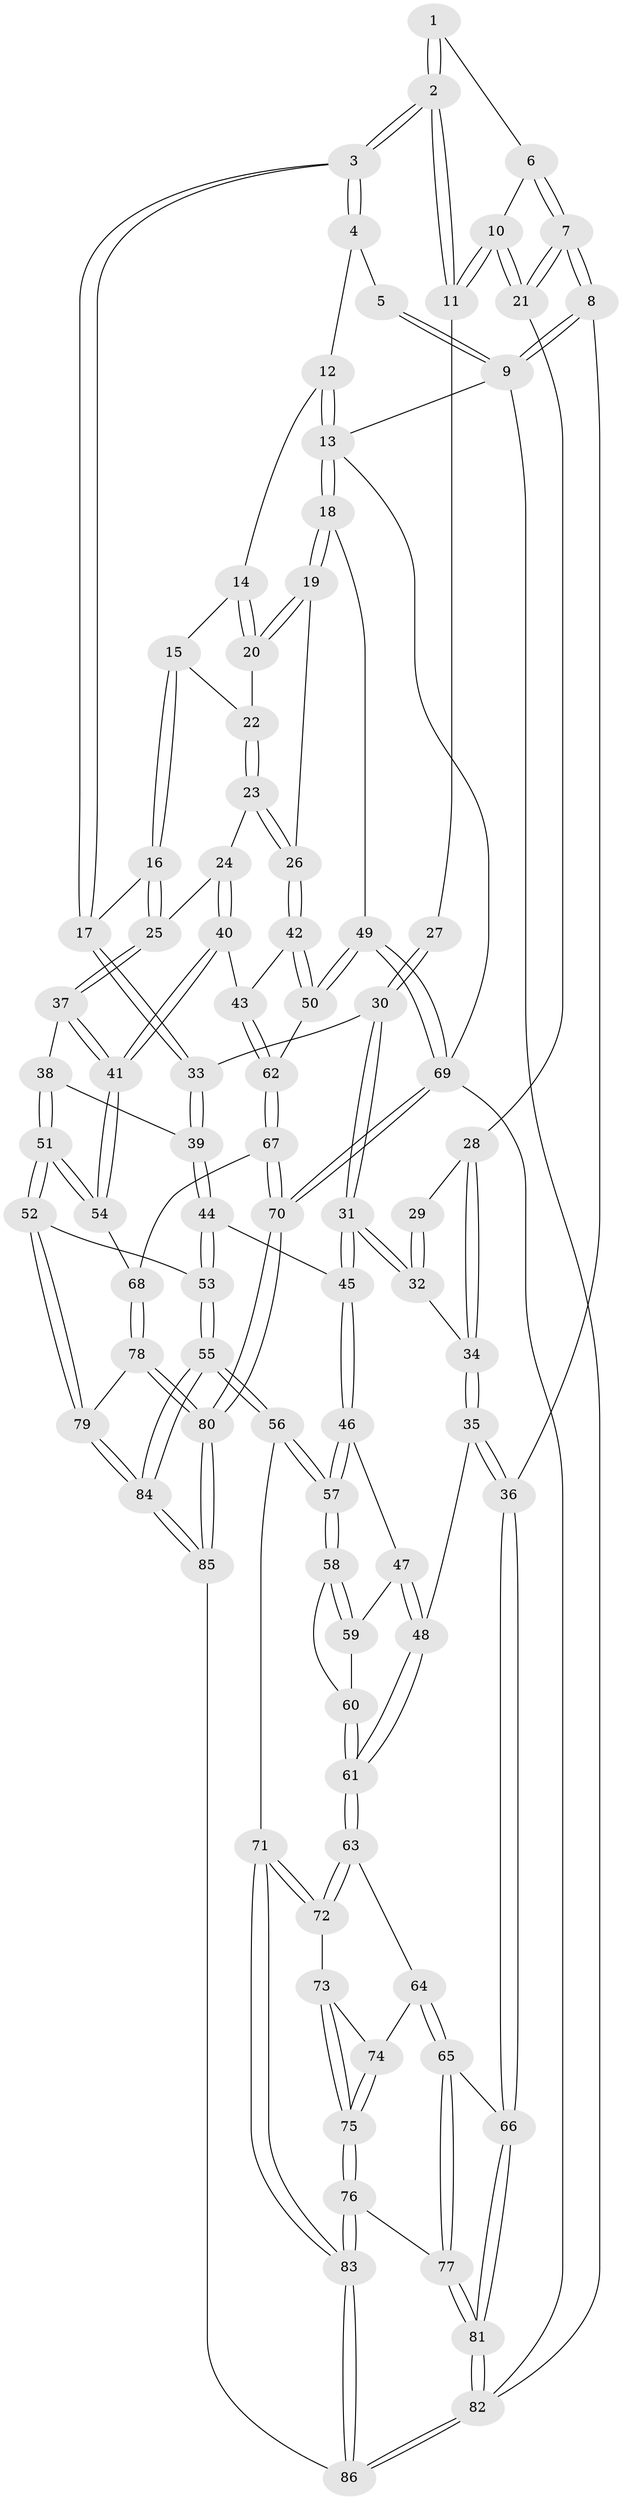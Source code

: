 // coarse degree distribution, {2: 0.057692307692307696, 3: 0.5961538461538461, 4: 0.3269230769230769, 5: 0.019230769230769232}
// Generated by graph-tools (version 1.1) at 2025/38/03/04/25 23:38:31]
// undirected, 86 vertices, 212 edges
graph export_dot {
  node [color=gray90,style=filled];
  1 [pos="+0.07908366804824583+0"];
  2 [pos="+0.3235681688668232+0.1632940572972396"];
  3 [pos="+0.38256501478294985+0.16258870330396116"];
  4 [pos="+0.4568012222514168+0"];
  5 [pos="+0+0"];
  6 [pos="+0.12046627999317346+0.11700020770143305"];
  7 [pos="+0+0.22828256279471743"];
  8 [pos="+0+0.22594742637765675"];
  9 [pos="+0+0"];
  10 [pos="+0.19383972093639792+0.1515603544473858"];
  11 [pos="+0.3177873996300217+0.16373404955800308"];
  12 [pos="+0.8205834306841188+0"];
  13 [pos="+1+0"];
  14 [pos="+0.8072887379420168+0"];
  15 [pos="+0.6982753652169794+0.20994695831322713"];
  16 [pos="+0.594123555223786+0.32941825544445075"];
  17 [pos="+0.39987534040943673+0.23008074518156707"];
  18 [pos="+1+0.3861729000625838"];
  19 [pos="+1+0.3883377655711071"];
  20 [pos="+0.8592595579863209+0.22183834170044622"];
  21 [pos="+0.019508016066679457+0.27290236724482664"];
  22 [pos="+0.7944003178468472+0.28972291735244504"];
  23 [pos="+0.7596954237280364+0.3635187948088998"];
  24 [pos="+0.6635980694682968+0.377929555512589"];
  25 [pos="+0.6090952737184806+0.34945684736743343"];
  26 [pos="+0.9118081354955433+0.44673710752787743"];
  27 [pos="+0.112637708991902+0.29062037636414007"];
  28 [pos="+0.029856649525671932+0.2784252544614381"];
  29 [pos="+0.09941369042710102+0.2918016233209791"];
  30 [pos="+0.29854688304371746+0.41066643014214527"];
  31 [pos="+0.28093309088422724+0.43028441670142914"];
  32 [pos="+0.176867657492654+0.45428567235689327"];
  33 [pos="+0.3242485247727808+0.38932957122243156"];
  34 [pos="+0.13760375232138355+0.4695695454501125"];
  35 [pos="+0.015861717176519352+0.561842074266258"];
  36 [pos="+0+0.5862406302104244"];
  37 [pos="+0.5569881210317384+0.4741096115997375"];
  38 [pos="+0.5064238481828904+0.5320101768234607"];
  39 [pos="+0.4625242407981987+0.527414819471299"];
  40 [pos="+0.7274789537290116+0.6059252506404809"];
  41 [pos="+0.7121744983569068+0.6235994453326854"];
  42 [pos="+0.844498298328511+0.5532202321203873"];
  43 [pos="+0.7652816974810007+0.5937742346370813"];
  44 [pos="+0.423798429197558+0.5998111516027861"];
  45 [pos="+0.2937296639813407+0.6043147922604111"];
  46 [pos="+0.2900305583849616+0.6147039552368089"];
  47 [pos="+0.1565908099247387+0.637773466202795"];
  48 [pos="+0.11595275980575176+0.6311581649194434"];
  49 [pos="+1+0.6947081346687928"];
  50 [pos="+0.9835497212688743+0.690296743378116"];
  51 [pos="+0.632821447882564+0.7164365612859189"];
  52 [pos="+0.6080825864745412+0.7356538697870947"];
  53 [pos="+0.4900512745194639+0.7704770550291755"];
  54 [pos="+0.6566132223539393+0.709072566112248"];
  55 [pos="+0.4549914737949451+0.7936035298470104"];
  56 [pos="+0.36288759553570227+0.7807222679351163"];
  57 [pos="+0.31956238761676353+0.7357789836543674"];
  58 [pos="+0.3049861385200906+0.7369452309980936"];
  59 [pos="+0.19394582600054158+0.6985051293357221"];
  60 [pos="+0.1661688755455264+0.7746732818892054"];
  61 [pos="+0.14357824939626943+0.7873127131445359"];
  62 [pos="+0.912655161728996+0.7351366135907352"];
  63 [pos="+0.1414779092847362+0.7909891699313948"];
  64 [pos="+0.1261575059432378+0.8062074486113753"];
  65 [pos="+0.09735401853604425+0.819142311351373"];
  66 [pos="+0+0.5885903285119181"];
  67 [pos="+0.8549051555603079+0.8012332769935573"];
  68 [pos="+0.7451460810801426+0.7761984924492771"];
  69 [pos="+1+1"];
  70 [pos="+1+1"];
  71 [pos="+0.2990244502274729+0.8489815113504022"];
  72 [pos="+0.28106958570941+0.8509440701438009"];
  73 [pos="+0.24951760624819821+0.8646160125134992"];
  74 [pos="+0.17534399915130788+0.8558471000752518"];
  75 [pos="+0.19273151677590333+0.9181345698805141"];
  76 [pos="+0.18444165800291357+0.9435712222134434"];
  77 [pos="+0.06419502752350531+0.9259738995369926"];
  78 [pos="+0.7574296147407508+1"];
  79 [pos="+0.635816242397632+0.917486216486242"];
  80 [pos="+0.9832541864895222+1"];
  81 [pos="+0+1"];
  82 [pos="+0+1"];
  83 [pos="+0.28151308549830506+1"];
  84 [pos="+0.4640614327287669+1"];
  85 [pos="+0.425678879606579+1"];
  86 [pos="+0.34305525347815374+1"];
  1 -- 2;
  1 -- 2;
  1 -- 6;
  2 -- 3;
  2 -- 3;
  2 -- 11;
  2 -- 11;
  3 -- 4;
  3 -- 4;
  3 -- 17;
  3 -- 17;
  4 -- 5;
  4 -- 12;
  5 -- 9;
  5 -- 9;
  6 -- 7;
  6 -- 7;
  6 -- 10;
  7 -- 8;
  7 -- 8;
  7 -- 21;
  7 -- 21;
  8 -- 9;
  8 -- 9;
  8 -- 36;
  9 -- 13;
  9 -- 82;
  10 -- 11;
  10 -- 11;
  10 -- 21;
  10 -- 21;
  11 -- 27;
  12 -- 13;
  12 -- 13;
  12 -- 14;
  13 -- 18;
  13 -- 18;
  13 -- 69;
  14 -- 15;
  14 -- 20;
  14 -- 20;
  15 -- 16;
  15 -- 16;
  15 -- 22;
  16 -- 17;
  16 -- 25;
  16 -- 25;
  17 -- 33;
  17 -- 33;
  18 -- 19;
  18 -- 19;
  18 -- 49;
  19 -- 20;
  19 -- 20;
  19 -- 26;
  20 -- 22;
  21 -- 28;
  22 -- 23;
  22 -- 23;
  23 -- 24;
  23 -- 26;
  23 -- 26;
  24 -- 25;
  24 -- 40;
  24 -- 40;
  25 -- 37;
  25 -- 37;
  26 -- 42;
  26 -- 42;
  27 -- 30;
  27 -- 30;
  28 -- 29;
  28 -- 34;
  28 -- 34;
  29 -- 32;
  29 -- 32;
  30 -- 31;
  30 -- 31;
  30 -- 33;
  31 -- 32;
  31 -- 32;
  31 -- 45;
  31 -- 45;
  32 -- 34;
  33 -- 39;
  33 -- 39;
  34 -- 35;
  34 -- 35;
  35 -- 36;
  35 -- 36;
  35 -- 48;
  36 -- 66;
  36 -- 66;
  37 -- 38;
  37 -- 41;
  37 -- 41;
  38 -- 39;
  38 -- 51;
  38 -- 51;
  39 -- 44;
  39 -- 44;
  40 -- 41;
  40 -- 41;
  40 -- 43;
  41 -- 54;
  41 -- 54;
  42 -- 43;
  42 -- 50;
  42 -- 50;
  43 -- 62;
  43 -- 62;
  44 -- 45;
  44 -- 53;
  44 -- 53;
  45 -- 46;
  45 -- 46;
  46 -- 47;
  46 -- 57;
  46 -- 57;
  47 -- 48;
  47 -- 48;
  47 -- 59;
  48 -- 61;
  48 -- 61;
  49 -- 50;
  49 -- 50;
  49 -- 69;
  49 -- 69;
  50 -- 62;
  51 -- 52;
  51 -- 52;
  51 -- 54;
  51 -- 54;
  52 -- 53;
  52 -- 79;
  52 -- 79;
  53 -- 55;
  53 -- 55;
  54 -- 68;
  55 -- 56;
  55 -- 56;
  55 -- 84;
  55 -- 84;
  56 -- 57;
  56 -- 57;
  56 -- 71;
  57 -- 58;
  57 -- 58;
  58 -- 59;
  58 -- 59;
  58 -- 60;
  59 -- 60;
  60 -- 61;
  60 -- 61;
  61 -- 63;
  61 -- 63;
  62 -- 67;
  62 -- 67;
  63 -- 64;
  63 -- 72;
  63 -- 72;
  64 -- 65;
  64 -- 65;
  64 -- 74;
  65 -- 66;
  65 -- 77;
  65 -- 77;
  66 -- 81;
  66 -- 81;
  67 -- 68;
  67 -- 70;
  67 -- 70;
  68 -- 78;
  68 -- 78;
  69 -- 70;
  69 -- 70;
  69 -- 82;
  70 -- 80;
  70 -- 80;
  71 -- 72;
  71 -- 72;
  71 -- 83;
  71 -- 83;
  72 -- 73;
  73 -- 74;
  73 -- 75;
  73 -- 75;
  74 -- 75;
  74 -- 75;
  75 -- 76;
  75 -- 76;
  76 -- 77;
  76 -- 83;
  76 -- 83;
  77 -- 81;
  77 -- 81;
  78 -- 79;
  78 -- 80;
  78 -- 80;
  79 -- 84;
  79 -- 84;
  80 -- 85;
  80 -- 85;
  81 -- 82;
  81 -- 82;
  82 -- 86;
  82 -- 86;
  83 -- 86;
  83 -- 86;
  84 -- 85;
  84 -- 85;
  85 -- 86;
}
